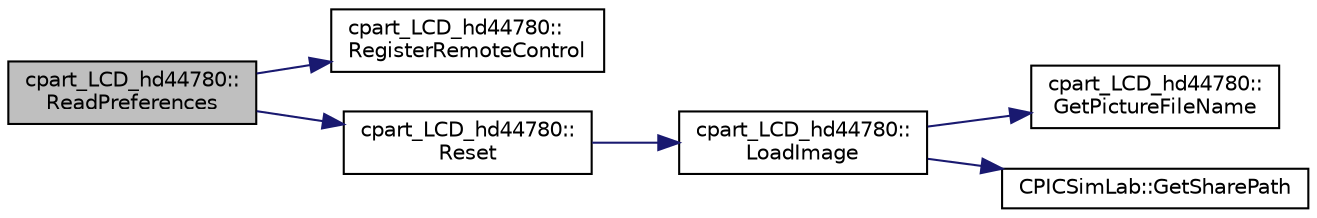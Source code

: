 digraph "cpart_LCD_hd44780::ReadPreferences"
{
 // LATEX_PDF_SIZE
  edge [fontname="Helvetica",fontsize="10",labelfontname="Helvetica",labelfontsize="10"];
  node [fontname="Helvetica",fontsize="10",shape=record];
  rankdir="LR";
  Node1 [label="cpart_LCD_hd44780::\lReadPreferences",height=0.2,width=0.4,color="black", fillcolor="grey75", style="filled", fontcolor="black",tooltip="Called whe configuration file load preferences."];
  Node1 -> Node2 [color="midnightblue",fontsize="10",style="solid",fontname="Helvetica"];
  Node2 [label="cpart_LCD_hd44780::\lRegisterRemoteControl",height=0.2,width=0.4,color="black", fillcolor="white", style="filled",URL="$classcpart___l_c_d__hd44780.html#a0b65a39250fc5e979dfb40a7dd2779f9",tooltip="Register remote control variables."];
  Node1 -> Node3 [color="midnightblue",fontsize="10",style="solid",fontname="Helvetica"];
  Node3 [label="cpart_LCD_hd44780::\lReset",height=0.2,width=0.4,color="black", fillcolor="white", style="filled",URL="$classcpart___l_c_d__hd44780.html#afa8ac47642b6f519199c7369080c804c",tooltip="Reset part status."];
  Node3 -> Node4 [color="midnightblue",fontsize="10",style="solid",fontname="Helvetica"];
  Node4 [label="cpart_LCD_hd44780::\lLoadImage",height=0.2,width=0.4,color="black", fillcolor="white", style="filled",URL="$classcpart___l_c_d__hd44780.html#a60e52a27c528e127fbf4f56e033902a1",tooltip="Load Part Image."];
  Node4 -> Node5 [color="midnightblue",fontsize="10",style="solid",fontname="Helvetica"];
  Node5 [label="cpart_LCD_hd44780::\lGetPictureFileName",height=0.2,width=0.4,color="black", fillcolor="white", style="filled",URL="$classcpart___l_c_d__hd44780.html#a54f7cb4adbe46e936ae2dd8c626c2862",tooltip="Return the filename of part picture."];
  Node4 -> Node6 [color="midnightblue",fontsize="10",style="solid",fontname="Helvetica"];
  Node6 [label="CPICSimLab::GetSharePath",height=0.2,width=0.4,color="black", fillcolor="white", style="filled",URL="$class_c_p_i_c_sim_lab.html#a108bb3e8dc99a955b2a7b98f76fedf69",tooltip="Get the file path of resources."];
}
